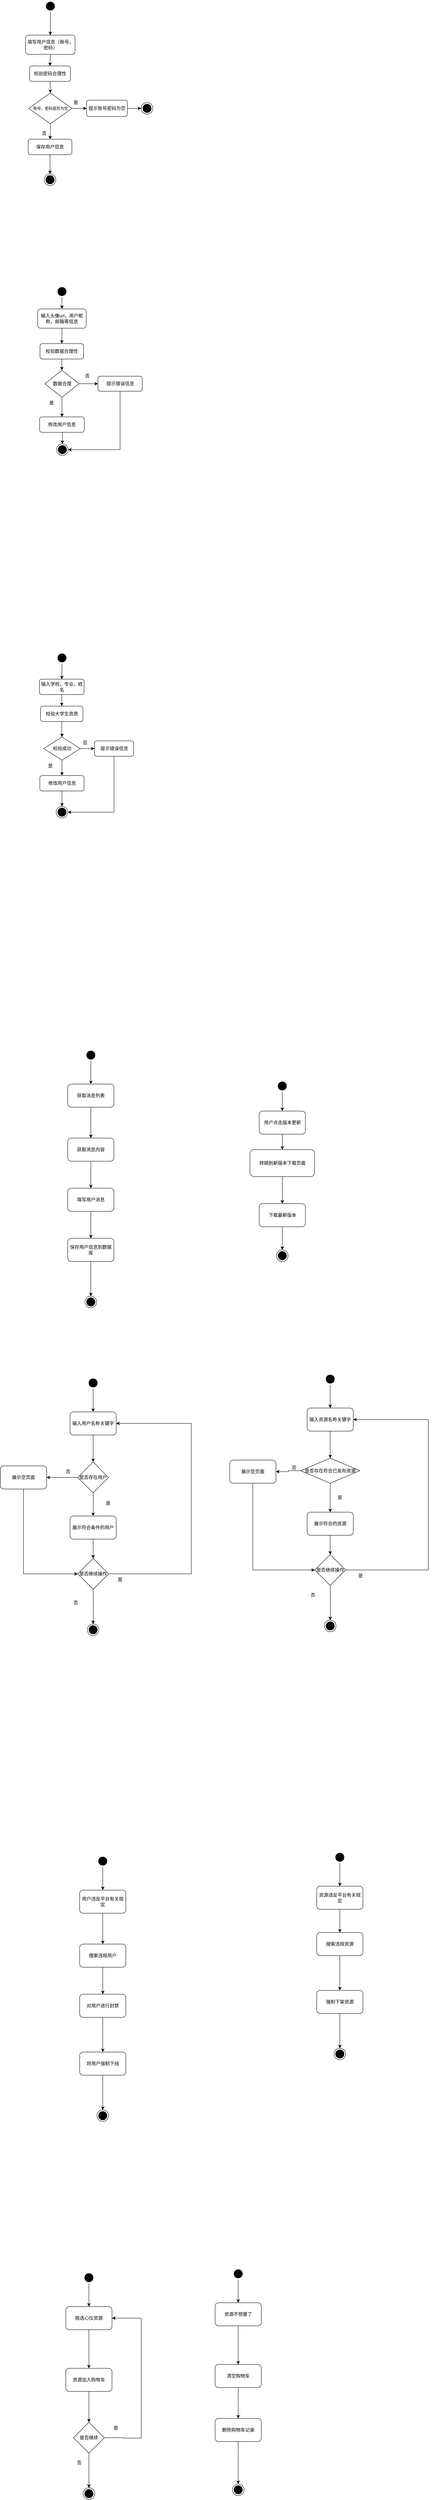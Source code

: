 <mxfile version="24.2.2" type="github">
  <diagram name="第 1 页" id="vKyOZpu00KVVWq0q7L-a">
    <mxGraphModel dx="1050" dy="530" grid="1" gridSize="10" guides="1" tooltips="1" connect="1" arrows="1" fold="1" page="1" pageScale="1" pageWidth="827" pageHeight="1169" math="0" shadow="0">
      <root>
        <mxCell id="0" />
        <mxCell id="1" parent="0" />
        <mxCell id="B_Qh2BRSdst1haslCtpr-6" style="edgeStyle=orthogonalEdgeStyle;rounded=0;orthogonalLoop=1;jettySize=auto;html=1;exitX=0.5;exitY=1;exitDx=0;exitDy=0;entryX=0.5;entryY=0;entryDx=0;entryDy=0;" parent="1" source="B_Qh2BRSdst1haslCtpr-1" target="B_Qh2BRSdst1haslCtpr-5" edge="1">
          <mxGeometry relative="1" as="geometry" />
        </mxCell>
        <mxCell id="B_Qh2BRSdst1haslCtpr-1" value="填写用户信息（账号，密码）" style="rounded=1;whiteSpace=wrap;html=1;" parent="1" vertex="1">
          <mxGeometry x="139.5" y="300" width="128.5" height="50" as="geometry" />
        </mxCell>
        <mxCell id="B_Qh2BRSdst1haslCtpr-2" value="" style="ellipse;html=1;shape=endState;fillColor=#000000;strokeColor=default;" parent="1" vertex="1">
          <mxGeometry x="188" y="660" width="30" height="30" as="geometry" />
        </mxCell>
        <mxCell id="9PpqhorWqocp_2O79BvT-1" style="edgeStyle=orthogonalEdgeStyle;rounded=0;orthogonalLoop=1;jettySize=auto;html=1;exitX=0.5;exitY=1;exitDx=0;exitDy=0;entryX=0.5;entryY=0;entryDx=0;entryDy=0;" edge="1" parent="1" source="B_Qh2BRSdst1haslCtpr-3" target="B_Qh2BRSdst1haslCtpr-1">
          <mxGeometry relative="1" as="geometry" />
        </mxCell>
        <mxCell id="B_Qh2BRSdst1haslCtpr-3" value="" style="ellipse;html=1;shape=startState;fillColor=#000000;strokeColor=default;" parent="1" vertex="1">
          <mxGeometry x="189" y="210" width="30" height="30" as="geometry" />
        </mxCell>
        <mxCell id="B_Qh2BRSdst1haslCtpr-8" style="edgeStyle=orthogonalEdgeStyle;rounded=0;orthogonalLoop=1;jettySize=auto;html=1;exitX=0.5;exitY=1;exitDx=0;exitDy=0;entryX=0.5;entryY=0;entryDx=0;entryDy=0;" parent="1" source="B_Qh2BRSdst1haslCtpr-5" edge="1" target="B_Qh2BRSdst1haslCtpr-9">
          <mxGeometry relative="1" as="geometry">
            <mxPoint x="205" y="525.0" as="targetPoint" />
          </mxGeometry>
        </mxCell>
        <mxCell id="B_Qh2BRSdst1haslCtpr-5" value="校验密码合理性" style="rounded=1;whiteSpace=wrap;html=1;" parent="1" vertex="1">
          <mxGeometry x="150" y="380" width="106" height="40" as="geometry" />
        </mxCell>
        <mxCell id="B_Qh2BRSdst1haslCtpr-11" style="edgeStyle=orthogonalEdgeStyle;rounded=0;orthogonalLoop=1;jettySize=auto;html=1;exitX=1;exitY=0.5;exitDx=0;exitDy=0;" parent="1" source="B_Qh2BRSdst1haslCtpr-9" target="B_Qh2BRSdst1haslCtpr-10" edge="1">
          <mxGeometry relative="1" as="geometry" />
        </mxCell>
        <mxCell id="B_Qh2BRSdst1haslCtpr-12" style="edgeStyle=orthogonalEdgeStyle;rounded=0;orthogonalLoop=1;jettySize=auto;html=1;exitX=0.5;exitY=1;exitDx=0;exitDy=0;entryX=0.5;entryY=0;entryDx=0;entryDy=0;" parent="1" source="B_Qh2BRSdst1haslCtpr-9" edge="1" target="B_Qh2BRSdst1haslCtpr-13">
          <mxGeometry relative="1" as="geometry">
            <mxPoint x="205" y="690" as="targetPoint" />
          </mxGeometry>
        </mxCell>
        <mxCell id="B_Qh2BRSdst1haslCtpr-9" value="&lt;font style=&quot;font-size: 10px;&quot;&gt;账号，密码是否为空&lt;/font&gt;" style="rhombus;whiteSpace=wrap;html=1;" parent="1" vertex="1">
          <mxGeometry x="147.5" y="450" width="112.5" height="80" as="geometry" />
        </mxCell>
        <mxCell id="B_Qh2BRSdst1haslCtpr-16" style="edgeStyle=orthogonalEdgeStyle;rounded=0;orthogonalLoop=1;jettySize=auto;html=1;exitX=1;exitY=0.5;exitDx=0;exitDy=0;entryX=0;entryY=0.5;entryDx=0;entryDy=0;" parent="1" source="B_Qh2BRSdst1haslCtpr-10" target="B_Qh2BRSdst1haslCtpr-15" edge="1">
          <mxGeometry relative="1" as="geometry" />
        </mxCell>
        <mxCell id="B_Qh2BRSdst1haslCtpr-10" value="提示账号密码为空" style="rounded=1;whiteSpace=wrap;html=1;" parent="1" vertex="1">
          <mxGeometry x="298" y="468.75" width="106" height="42.5" as="geometry" />
        </mxCell>
        <mxCell id="B_Qh2BRSdst1haslCtpr-14" style="edgeStyle=orthogonalEdgeStyle;rounded=0;orthogonalLoop=1;jettySize=auto;html=1;exitX=0.5;exitY=1;exitDx=0;exitDy=0;entryX=0.5;entryY=0;entryDx=0;entryDy=0;" parent="1" source="B_Qh2BRSdst1haslCtpr-13" target="B_Qh2BRSdst1haslCtpr-2" edge="1">
          <mxGeometry relative="1" as="geometry" />
        </mxCell>
        <mxCell id="B_Qh2BRSdst1haslCtpr-13" value="保存用户信息" style="rounded=1;whiteSpace=wrap;html=1;" parent="1" vertex="1">
          <mxGeometry x="146.25" y="570" width="113.5" height="40" as="geometry" />
        </mxCell>
        <mxCell id="B_Qh2BRSdst1haslCtpr-15" value="" style="ellipse;html=1;shape=endState;fillColor=#000000;strokeColor=default;" parent="1" vertex="1">
          <mxGeometry x="440" y="475" width="30" height="30" as="geometry" />
        </mxCell>
        <mxCell id="B_Qh2BRSdst1haslCtpr-21" style="edgeStyle=orthogonalEdgeStyle;rounded=0;orthogonalLoop=1;jettySize=auto;html=1;exitX=0.5;exitY=1;exitDx=0;exitDy=0;" parent="1" source="B_Qh2BRSdst1haslCtpr-17" target="B_Qh2BRSdst1haslCtpr-20" edge="1">
          <mxGeometry relative="1" as="geometry" />
        </mxCell>
        <mxCell id="B_Qh2BRSdst1haslCtpr-17" value="输入头像url，用户昵称，邮箱等信息" style="rounded=1;whiteSpace=wrap;html=1;" parent="1" vertex="1">
          <mxGeometry x="171" y="1010" width="126" height="50" as="geometry" />
        </mxCell>
        <mxCell id="B_Qh2BRSdst1haslCtpr-19" style="edgeStyle=orthogonalEdgeStyle;rounded=0;orthogonalLoop=1;jettySize=auto;html=1;exitX=0.5;exitY=1;exitDx=0;exitDy=0;entryX=0.5;entryY=0;entryDx=0;entryDy=0;" parent="1" source="B_Qh2BRSdst1haslCtpr-18" target="B_Qh2BRSdst1haslCtpr-17" edge="1">
          <mxGeometry relative="1" as="geometry" />
        </mxCell>
        <mxCell id="B_Qh2BRSdst1haslCtpr-18" value="" style="ellipse;html=1;shape=startState;fillColor=#000000;strokeColor=default;" parent="1" vertex="1">
          <mxGeometry x="219" y="950" width="30" height="30" as="geometry" />
        </mxCell>
        <mxCell id="B_Qh2BRSdst1haslCtpr-26" style="edgeStyle=orthogonalEdgeStyle;rounded=0;orthogonalLoop=1;jettySize=auto;html=1;exitX=0.5;exitY=1;exitDx=0;exitDy=0;" parent="1" source="B_Qh2BRSdst1haslCtpr-20" target="B_Qh2BRSdst1haslCtpr-22" edge="1">
          <mxGeometry relative="1" as="geometry" />
        </mxCell>
        <mxCell id="B_Qh2BRSdst1haslCtpr-20" value="校验数据合理性" style="rounded=1;whiteSpace=wrap;html=1;" parent="1" vertex="1">
          <mxGeometry x="177" y="1100" width="113" height="40" as="geometry" />
        </mxCell>
        <mxCell id="B_Qh2BRSdst1haslCtpr-27" style="edgeStyle=orthogonalEdgeStyle;rounded=0;orthogonalLoop=1;jettySize=auto;html=1;exitX=1;exitY=0.5;exitDx=0;exitDy=0;entryX=0;entryY=0.5;entryDx=0;entryDy=0;" parent="1" source="B_Qh2BRSdst1haslCtpr-22" target="B_Qh2BRSdst1haslCtpr-23" edge="1">
          <mxGeometry relative="1" as="geometry" />
        </mxCell>
        <mxCell id="B_Qh2BRSdst1haslCtpr-29" style="edgeStyle=orthogonalEdgeStyle;rounded=0;orthogonalLoop=1;jettySize=auto;html=1;exitX=0.5;exitY=1;exitDx=0;exitDy=0;" parent="1" source="B_Qh2BRSdst1haslCtpr-22" target="B_Qh2BRSdst1haslCtpr-28" edge="1">
          <mxGeometry relative="1" as="geometry" />
        </mxCell>
        <mxCell id="B_Qh2BRSdst1haslCtpr-22" value="数据合理" style="rhombus;whiteSpace=wrap;html=1;" parent="1" vertex="1">
          <mxGeometry x="189.5" y="1169" width="89" height="70" as="geometry" />
        </mxCell>
        <mxCell id="B_Qh2BRSdst1haslCtpr-32" style="edgeStyle=orthogonalEdgeStyle;rounded=0;orthogonalLoop=1;jettySize=auto;html=1;exitX=0.5;exitY=1;exitDx=0;exitDy=0;entryX=1;entryY=0.5;entryDx=0;entryDy=0;" parent="1" source="B_Qh2BRSdst1haslCtpr-23" target="B_Qh2BRSdst1haslCtpr-30" edge="1">
          <mxGeometry relative="1" as="geometry" />
        </mxCell>
        <mxCell id="B_Qh2BRSdst1haslCtpr-23" value="提示错误信息" style="rounded=1;whiteSpace=wrap;html=1;" parent="1" vertex="1">
          <mxGeometry x="327.5" y="1184.5" width="115" height="39" as="geometry" />
        </mxCell>
        <mxCell id="B_Qh2BRSdst1haslCtpr-24" value="是" style="text;html=1;align=center;verticalAlign=middle;whiteSpace=wrap;rounded=0;" parent="1" vertex="1">
          <mxGeometry x="240" y="460" width="60" height="30" as="geometry" />
        </mxCell>
        <mxCell id="B_Qh2BRSdst1haslCtpr-25" value="否" style="text;html=1;align=center;verticalAlign=middle;whiteSpace=wrap;rounded=0;" parent="1" vertex="1">
          <mxGeometry x="158" y="540" width="60" height="30" as="geometry" />
        </mxCell>
        <mxCell id="B_Qh2BRSdst1haslCtpr-31" style="edgeStyle=orthogonalEdgeStyle;rounded=0;orthogonalLoop=1;jettySize=auto;html=1;exitX=0.5;exitY=1;exitDx=0;exitDy=0;entryX=0.5;entryY=0;entryDx=0;entryDy=0;" parent="1" source="B_Qh2BRSdst1haslCtpr-28" target="B_Qh2BRSdst1haslCtpr-30" edge="1">
          <mxGeometry relative="1" as="geometry" />
        </mxCell>
        <mxCell id="B_Qh2BRSdst1haslCtpr-28" value="修改用户信息" style="rounded=1;whiteSpace=wrap;html=1;" parent="1" vertex="1">
          <mxGeometry x="176" y="1290" width="116" height="40" as="geometry" />
        </mxCell>
        <mxCell id="B_Qh2BRSdst1haslCtpr-30" value="" style="ellipse;html=1;shape=endState;fillColor=#000000;strokeColor=default;" parent="1" vertex="1">
          <mxGeometry x="220" y="1360" width="30" height="30" as="geometry" />
        </mxCell>
        <mxCell id="B_Qh2BRSdst1haslCtpr-33" style="edgeStyle=orthogonalEdgeStyle;rounded=0;orthogonalLoop=1;jettySize=auto;html=1;exitX=0.5;exitY=1;exitDx=0;exitDy=0;" parent="1" source="B_Qh2BRSdst1haslCtpr-34" target="B_Qh2BRSdst1haslCtpr-38" edge="1">
          <mxGeometry relative="1" as="geometry" />
        </mxCell>
        <mxCell id="B_Qh2BRSdst1haslCtpr-34" value="输入学校，专业，姓名" style="rounded=1;whiteSpace=wrap;html=1;" parent="1" vertex="1">
          <mxGeometry x="175.5" y="1970" width="116" height="40" as="geometry" />
        </mxCell>
        <mxCell id="B_Qh2BRSdst1haslCtpr-35" style="edgeStyle=orthogonalEdgeStyle;rounded=0;orthogonalLoop=1;jettySize=auto;html=1;exitX=0.5;exitY=1;exitDx=0;exitDy=0;entryX=0.5;entryY=0;entryDx=0;entryDy=0;" parent="1" source="B_Qh2BRSdst1haslCtpr-36" target="B_Qh2BRSdst1haslCtpr-34" edge="1">
          <mxGeometry relative="1" as="geometry" />
        </mxCell>
        <mxCell id="B_Qh2BRSdst1haslCtpr-36" value="" style="ellipse;html=1;shape=startState;fillColor=#000000;strokeColor=default;" parent="1" vertex="1">
          <mxGeometry x="219" y="1900" width="30" height="30" as="geometry" />
        </mxCell>
        <mxCell id="B_Qh2BRSdst1haslCtpr-37" style="edgeStyle=orthogonalEdgeStyle;rounded=0;orthogonalLoop=1;jettySize=auto;html=1;exitX=0.5;exitY=1;exitDx=0;exitDy=0;" parent="1" source="B_Qh2BRSdst1haslCtpr-38" target="B_Qh2BRSdst1haslCtpr-41" edge="1">
          <mxGeometry relative="1" as="geometry" />
        </mxCell>
        <mxCell id="B_Qh2BRSdst1haslCtpr-38" value="校验大学生资质" style="rounded=1;whiteSpace=wrap;html=1;" parent="1" vertex="1">
          <mxGeometry x="178.5" y="2040" width="110" height="40" as="geometry" />
        </mxCell>
        <mxCell id="B_Qh2BRSdst1haslCtpr-39" style="edgeStyle=orthogonalEdgeStyle;rounded=0;orthogonalLoop=1;jettySize=auto;html=1;exitX=1;exitY=0.5;exitDx=0;exitDy=0;entryX=0;entryY=0.5;entryDx=0;entryDy=0;" parent="1" source="B_Qh2BRSdst1haslCtpr-41" target="B_Qh2BRSdst1haslCtpr-43" edge="1">
          <mxGeometry relative="1" as="geometry" />
        </mxCell>
        <mxCell id="B_Qh2BRSdst1haslCtpr-40" style="edgeStyle=orthogonalEdgeStyle;rounded=0;orthogonalLoop=1;jettySize=auto;html=1;exitX=0.5;exitY=1;exitDx=0;exitDy=0;" parent="1" source="B_Qh2BRSdst1haslCtpr-41" target="B_Qh2BRSdst1haslCtpr-45" edge="1">
          <mxGeometry relative="1" as="geometry" />
        </mxCell>
        <mxCell id="B_Qh2BRSdst1haslCtpr-41" value="校验成功" style="rhombus;whiteSpace=wrap;html=1;" parent="1" vertex="1">
          <mxGeometry x="186.5" y="2120" width="95" height="60" as="geometry" />
        </mxCell>
        <mxCell id="B_Qh2BRSdst1haslCtpr-42" style="edgeStyle=orthogonalEdgeStyle;rounded=0;orthogonalLoop=1;jettySize=auto;html=1;exitX=0.5;exitY=1;exitDx=0;exitDy=0;entryX=1;entryY=0.5;entryDx=0;entryDy=0;" parent="1" source="B_Qh2BRSdst1haslCtpr-43" target="B_Qh2BRSdst1haslCtpr-46" edge="1">
          <mxGeometry relative="1" as="geometry" />
        </mxCell>
        <mxCell id="B_Qh2BRSdst1haslCtpr-43" value="提示错误信息" style="rounded=1;whiteSpace=wrap;html=1;" parent="1" vertex="1">
          <mxGeometry x="318.5" y="2130" width="101.5" height="40" as="geometry" />
        </mxCell>
        <mxCell id="B_Qh2BRSdst1haslCtpr-44" style="edgeStyle=orthogonalEdgeStyle;rounded=0;orthogonalLoop=1;jettySize=auto;html=1;exitX=0.5;exitY=1;exitDx=0;exitDy=0;entryX=0.5;entryY=0;entryDx=0;entryDy=0;" parent="1" source="B_Qh2BRSdst1haslCtpr-45" target="B_Qh2BRSdst1haslCtpr-46" edge="1">
          <mxGeometry relative="1" as="geometry" />
        </mxCell>
        <mxCell id="B_Qh2BRSdst1haslCtpr-45" value="修改用户信息" style="rounded=1;whiteSpace=wrap;html=1;" parent="1" vertex="1">
          <mxGeometry x="176.5" y="2220" width="115" height="40" as="geometry" />
        </mxCell>
        <mxCell id="B_Qh2BRSdst1haslCtpr-46" value="" style="ellipse;html=1;shape=endState;fillColor=#000000;strokeColor=default;" parent="1" vertex="1">
          <mxGeometry x="219" y="2300" width="30" height="30" as="geometry" />
        </mxCell>
        <mxCell id="B_Qh2BRSdst1haslCtpr-47" value="否" style="text;html=1;align=center;verticalAlign=middle;whiteSpace=wrap;rounded=0;" parent="1" vertex="1">
          <mxGeometry x="270" y="1169" width="60" height="30" as="geometry" />
        </mxCell>
        <mxCell id="B_Qh2BRSdst1haslCtpr-48" value="是" style="text;html=1;align=center;verticalAlign=middle;whiteSpace=wrap;rounded=0;" parent="1" vertex="1">
          <mxGeometry x="177" y="1239" width="60" height="30" as="geometry" />
        </mxCell>
        <mxCell id="B_Qh2BRSdst1haslCtpr-49" value="否" style="text;html=1;align=center;verticalAlign=middle;whiteSpace=wrap;rounded=0;" parent="1" vertex="1">
          <mxGeometry x="264" y="2120" width="60" height="30" as="geometry" />
        </mxCell>
        <mxCell id="B_Qh2BRSdst1haslCtpr-50" value="是" style="text;html=1;align=center;verticalAlign=middle;whiteSpace=wrap;rounded=0;" parent="1" vertex="1">
          <mxGeometry x="174" y="2180" width="60" height="30" as="geometry" />
        </mxCell>
        <mxCell id="B_Qh2BRSdst1haslCtpr-67" style="edgeStyle=orthogonalEdgeStyle;rounded=0;orthogonalLoop=1;jettySize=auto;html=1;exitX=0.5;exitY=1;exitDx=0;exitDy=0;" parent="1" source="B_Qh2BRSdst1haslCtpr-68" target="B_Qh2BRSdst1haslCtpr-72" edge="1">
          <mxGeometry relative="1" as="geometry" />
        </mxCell>
        <mxCell id="B_Qh2BRSdst1haslCtpr-68" value="获取消息列表" style="rounded=1;whiteSpace=wrap;html=1;" parent="1" vertex="1">
          <mxGeometry x="249" y="3020" width="120" height="60" as="geometry" />
        </mxCell>
        <mxCell id="B_Qh2BRSdst1haslCtpr-69" style="edgeStyle=orthogonalEdgeStyle;rounded=0;orthogonalLoop=1;jettySize=auto;html=1;exitX=0.5;exitY=1;exitDx=0;exitDy=0;entryX=0.5;entryY=0;entryDx=0;entryDy=0;" parent="1" source="B_Qh2BRSdst1haslCtpr-70" target="B_Qh2BRSdst1haslCtpr-68" edge="1">
          <mxGeometry relative="1" as="geometry" />
        </mxCell>
        <mxCell id="B_Qh2BRSdst1haslCtpr-70" value="" style="ellipse;html=1;shape=startState;fillColor=#000000;strokeColor=default;" parent="1" vertex="1">
          <mxGeometry x="294" y="2930" width="30" height="30" as="geometry" />
        </mxCell>
        <mxCell id="B_Qh2BRSdst1haslCtpr-84" style="edgeStyle=orthogonalEdgeStyle;rounded=0;orthogonalLoop=1;jettySize=auto;html=1;exitX=0.5;exitY=1;exitDx=0;exitDy=0;entryX=0.5;entryY=0;entryDx=0;entryDy=0;" parent="1" source="B_Qh2BRSdst1haslCtpr-72" target="B_Qh2BRSdst1haslCtpr-83" edge="1">
          <mxGeometry relative="1" as="geometry" />
        </mxCell>
        <mxCell id="B_Qh2BRSdst1haslCtpr-72" value="获取消息内容" style="rounded=1;whiteSpace=wrap;html=1;" parent="1" vertex="1">
          <mxGeometry x="249" y="3160" width="120" height="60" as="geometry" />
        </mxCell>
        <mxCell id="B_Qh2BRSdst1haslCtpr-78" style="edgeStyle=orthogonalEdgeStyle;rounded=0;orthogonalLoop=1;jettySize=auto;html=1;exitX=0.5;exitY=1;exitDx=0;exitDy=0;entryX=0.5;entryY=0;entryDx=0;entryDy=0;" parent="1" source="B_Qh2BRSdst1haslCtpr-79" target="B_Qh2BRSdst1haslCtpr-80" edge="1">
          <mxGeometry relative="1" as="geometry" />
        </mxCell>
        <mxCell id="B_Qh2BRSdst1haslCtpr-79" value="保存用户信息到数据库" style="rounded=1;whiteSpace=wrap;html=1;" parent="1" vertex="1">
          <mxGeometry x="249" y="3420" width="120" height="60" as="geometry" />
        </mxCell>
        <mxCell id="B_Qh2BRSdst1haslCtpr-80" value="" style="ellipse;html=1;shape=endState;fillColor=#000000;strokeColor=default;" parent="1" vertex="1">
          <mxGeometry x="294" y="3570" width="30" height="30" as="geometry" />
        </mxCell>
        <mxCell id="B_Qh2BRSdst1haslCtpr-85" style="edgeStyle=orthogonalEdgeStyle;rounded=0;orthogonalLoop=1;jettySize=auto;html=1;exitX=0.5;exitY=1;exitDx=0;exitDy=0;entryX=0.5;entryY=0;entryDx=0;entryDy=0;" parent="1" source="B_Qh2BRSdst1haslCtpr-83" target="B_Qh2BRSdst1haslCtpr-79" edge="1">
          <mxGeometry relative="1" as="geometry" />
        </mxCell>
        <mxCell id="B_Qh2BRSdst1haslCtpr-83" value="填写用户消息" style="rounded=1;whiteSpace=wrap;html=1;" parent="1" vertex="1">
          <mxGeometry x="249" y="3290" width="120" height="60" as="geometry" />
        </mxCell>
        <mxCell id="B_Qh2BRSdst1haslCtpr-87" style="edgeStyle=orthogonalEdgeStyle;rounded=0;orthogonalLoop=1;jettySize=auto;html=1;exitX=0.5;exitY=1;exitDx=0;exitDy=0;entryX=0.5;entryY=0;entryDx=0;entryDy=0;" parent="1" source="B_Qh2BRSdst1haslCtpr-88" target="B_Qh2BRSdst1haslCtpr-98" edge="1">
          <mxGeometry relative="1" as="geometry">
            <mxPoint x="315" y="4010" as="targetPoint" />
          </mxGeometry>
        </mxCell>
        <mxCell id="B_Qh2BRSdst1haslCtpr-88" value="输入用户名称关键字" style="rounded=1;whiteSpace=wrap;html=1;" parent="1" vertex="1">
          <mxGeometry x="255" y="3870" width="120" height="60" as="geometry" />
        </mxCell>
        <mxCell id="B_Qh2BRSdst1haslCtpr-89" style="edgeStyle=orthogonalEdgeStyle;rounded=0;orthogonalLoop=1;jettySize=auto;html=1;exitX=0.5;exitY=1;exitDx=0;exitDy=0;entryX=0.5;entryY=0;entryDx=0;entryDy=0;" parent="1" source="B_Qh2BRSdst1haslCtpr-90" target="B_Qh2BRSdst1haslCtpr-88" edge="1">
          <mxGeometry relative="1" as="geometry" />
        </mxCell>
        <mxCell id="B_Qh2BRSdst1haslCtpr-90" value="" style="ellipse;html=1;shape=startState;fillColor=#000000;strokeColor=default;" parent="1" vertex="1">
          <mxGeometry x="300" y="3780" width="30" height="30" as="geometry" />
        </mxCell>
        <mxCell id="B_Qh2BRSdst1haslCtpr-91" style="edgeStyle=orthogonalEdgeStyle;rounded=0;orthogonalLoop=1;jettySize=auto;html=1;exitX=0.5;exitY=1;exitDx=0;exitDy=0;entryX=0.5;entryY=0;entryDx=0;entryDy=0;" parent="1" target="B_Qh2BRSdst1haslCtpr-97" edge="1">
          <mxGeometry relative="1" as="geometry">
            <mxPoint x="315" y="4070" as="sourcePoint" />
          </mxGeometry>
        </mxCell>
        <mxCell id="B_Qh2BRSdst1haslCtpr-93" style="edgeStyle=orthogonalEdgeStyle;rounded=0;orthogonalLoop=1;jettySize=auto;html=1;exitX=0.5;exitY=1;exitDx=0;exitDy=0;entryX=0.5;entryY=0;entryDx=0;entryDy=0;" parent="1" target="B_Qh2BRSdst1haslCtpr-95" edge="1">
          <mxGeometry relative="1" as="geometry">
            <mxPoint x="315" y="4330" as="sourcePoint" />
          </mxGeometry>
        </mxCell>
        <mxCell id="B_Qh2BRSdst1haslCtpr-95" value="" style="ellipse;html=1;shape=endState;fillColor=#000000;strokeColor=default;" parent="1" vertex="1">
          <mxGeometry x="300" y="4420" width="30" height="30" as="geometry" />
        </mxCell>
        <mxCell id="B_Qh2BRSdst1haslCtpr-96" style="edgeStyle=orthogonalEdgeStyle;rounded=0;orthogonalLoop=1;jettySize=auto;html=1;exitX=0.5;exitY=1;exitDx=0;exitDy=0;entryX=0.5;entryY=0;entryDx=0;entryDy=0;" parent="1" source="B_Qh2BRSdst1haslCtpr-97" target="B_Qh2BRSdst1haslCtpr-99" edge="1">
          <mxGeometry relative="1" as="geometry">
            <mxPoint x="315" y="4270" as="targetPoint" />
          </mxGeometry>
        </mxCell>
        <mxCell id="B_Qh2BRSdst1haslCtpr-97" value="展示符合条件的用户" style="rounded=1;whiteSpace=wrap;html=1;" parent="1" vertex="1">
          <mxGeometry x="255" y="4140" width="120" height="60" as="geometry" />
        </mxCell>
        <mxCell id="B_Qh2BRSdst1haslCtpr-102" style="edgeStyle=orthogonalEdgeStyle;rounded=0;orthogonalLoop=1;jettySize=auto;html=1;exitX=0;exitY=0.5;exitDx=0;exitDy=0;entryX=1;entryY=0.5;entryDx=0;entryDy=0;" parent="1" source="B_Qh2BRSdst1haslCtpr-98" target="B_Qh2BRSdst1haslCtpr-101" edge="1">
          <mxGeometry relative="1" as="geometry" />
        </mxCell>
        <mxCell id="B_Qh2BRSdst1haslCtpr-98" value="是否存在用户" style="rhombus;whiteSpace=wrap;html=1;" parent="1" vertex="1">
          <mxGeometry x="275" y="4000" width="80" height="80" as="geometry" />
        </mxCell>
        <mxCell id="B_Qh2BRSdst1haslCtpr-100" style="edgeStyle=orthogonalEdgeStyle;rounded=0;orthogonalLoop=1;jettySize=auto;html=1;exitX=1;exitY=0.5;exitDx=0;exitDy=0;entryX=1;entryY=0.5;entryDx=0;entryDy=0;" parent="1" source="B_Qh2BRSdst1haslCtpr-99" target="B_Qh2BRSdst1haslCtpr-88" edge="1">
          <mxGeometry relative="1" as="geometry">
            <Array as="points">
              <mxPoint x="570" y="4290" />
              <mxPoint x="570" y="3900" />
            </Array>
          </mxGeometry>
        </mxCell>
        <mxCell id="B_Qh2BRSdst1haslCtpr-99" value="是否继续操作" style="rhombus;whiteSpace=wrap;html=1;" parent="1" vertex="1">
          <mxGeometry x="275" y="4250" width="80" height="80" as="geometry" />
        </mxCell>
        <mxCell id="B_Qh2BRSdst1haslCtpr-103" style="edgeStyle=orthogonalEdgeStyle;rounded=0;orthogonalLoop=1;jettySize=auto;html=1;exitX=0.5;exitY=1;exitDx=0;exitDy=0;entryX=0;entryY=0.5;entryDx=0;entryDy=0;" parent="1" source="B_Qh2BRSdst1haslCtpr-101" target="B_Qh2BRSdst1haslCtpr-99" edge="1">
          <mxGeometry relative="1" as="geometry" />
        </mxCell>
        <mxCell id="B_Qh2BRSdst1haslCtpr-101" value="展示空页面" style="rounded=1;whiteSpace=wrap;html=1;" parent="1" vertex="1">
          <mxGeometry x="74" y="4010" width="120" height="60" as="geometry" />
        </mxCell>
        <mxCell id="B_Qh2BRSdst1haslCtpr-104" value="否" style="text;html=1;align=center;verticalAlign=middle;whiteSpace=wrap;rounded=0;" parent="1" vertex="1">
          <mxGeometry x="220" y="4010" width="60" height="30" as="geometry" />
        </mxCell>
        <mxCell id="B_Qh2BRSdst1haslCtpr-105" value="是" style="text;html=1;align=center;verticalAlign=middle;whiteSpace=wrap;rounded=0;" parent="1" vertex="1">
          <mxGeometry x="324" y="4092" width="60" height="30" as="geometry" />
        </mxCell>
        <mxCell id="B_Qh2BRSdst1haslCtpr-106" value="是" style="text;html=1;align=center;verticalAlign=middle;whiteSpace=wrap;rounded=0;" parent="1" vertex="1">
          <mxGeometry x="355" y="4290" width="60" height="30" as="geometry" />
        </mxCell>
        <mxCell id="B_Qh2BRSdst1haslCtpr-107" value="否" style="text;html=1;align=center;verticalAlign=middle;whiteSpace=wrap;rounded=0;" parent="1" vertex="1">
          <mxGeometry x="240" y="4350" width="60" height="30" as="geometry" />
        </mxCell>
        <mxCell id="B_Qh2BRSdst1haslCtpr-109" style="edgeStyle=orthogonalEdgeStyle;rounded=0;orthogonalLoop=1;jettySize=auto;html=1;exitX=0.5;exitY=1;exitDx=0;exitDy=0;" parent="1" source="B_Qh2BRSdst1haslCtpr-110" target="B_Qh2BRSdst1haslCtpr-114" edge="1">
          <mxGeometry relative="1" as="geometry" />
        </mxCell>
        <mxCell id="B_Qh2BRSdst1haslCtpr-110" value="用户违反平台有关规定" style="rounded=1;whiteSpace=wrap;html=1;" parent="1" vertex="1">
          <mxGeometry x="280" y="5110" width="120" height="60" as="geometry" />
        </mxCell>
        <mxCell id="B_Qh2BRSdst1haslCtpr-111" style="edgeStyle=orthogonalEdgeStyle;rounded=0;orthogonalLoop=1;jettySize=auto;html=1;exitX=0.5;exitY=1;exitDx=0;exitDy=0;entryX=0.5;entryY=0;entryDx=0;entryDy=0;" parent="1" source="B_Qh2BRSdst1haslCtpr-112" target="B_Qh2BRSdst1haslCtpr-110" edge="1">
          <mxGeometry relative="1" as="geometry" />
        </mxCell>
        <mxCell id="B_Qh2BRSdst1haslCtpr-112" value="" style="ellipse;html=1;shape=startState;fillColor=#000000;strokeColor=default;" parent="1" vertex="1">
          <mxGeometry x="325" y="5020" width="30" height="30" as="geometry" />
        </mxCell>
        <mxCell id="B_Qh2BRSdst1haslCtpr-113" style="edgeStyle=orthogonalEdgeStyle;rounded=0;orthogonalLoop=1;jettySize=auto;html=1;exitX=0.5;exitY=1;exitDx=0;exitDy=0;entryX=0.5;entryY=0;entryDx=0;entryDy=0;" parent="1" source="B_Qh2BRSdst1haslCtpr-114" target="B_Qh2BRSdst1haslCtpr-119" edge="1">
          <mxGeometry relative="1" as="geometry" />
        </mxCell>
        <mxCell id="B_Qh2BRSdst1haslCtpr-114" value="搜索违规用户" style="rounded=1;whiteSpace=wrap;html=1;" parent="1" vertex="1">
          <mxGeometry x="280" y="5250" width="120" height="60" as="geometry" />
        </mxCell>
        <mxCell id="B_Qh2BRSdst1haslCtpr-115" style="edgeStyle=orthogonalEdgeStyle;rounded=0;orthogonalLoop=1;jettySize=auto;html=1;exitX=0.5;exitY=1;exitDx=0;exitDy=0;entryX=0.5;entryY=0;entryDx=0;entryDy=0;" parent="1" source="B_Qh2BRSdst1haslCtpr-116" target="B_Qh2BRSdst1haslCtpr-117" edge="1">
          <mxGeometry relative="1" as="geometry" />
        </mxCell>
        <mxCell id="B_Qh2BRSdst1haslCtpr-116" value="将用户强制下线" style="rounded=1;whiteSpace=wrap;html=1;" parent="1" vertex="1">
          <mxGeometry x="280" y="5530" width="120" height="60" as="geometry" />
        </mxCell>
        <mxCell id="B_Qh2BRSdst1haslCtpr-117" value="" style="ellipse;html=1;shape=endState;fillColor=#000000;strokeColor=default;" parent="1" vertex="1">
          <mxGeometry x="325" y="5680" width="30" height="30" as="geometry" />
        </mxCell>
        <mxCell id="B_Qh2BRSdst1haslCtpr-118" style="edgeStyle=orthogonalEdgeStyle;rounded=0;orthogonalLoop=1;jettySize=auto;html=1;exitX=0.5;exitY=1;exitDx=0;exitDy=0;entryX=0.5;entryY=0;entryDx=0;entryDy=0;" parent="1" source="B_Qh2BRSdst1haslCtpr-119" target="B_Qh2BRSdst1haslCtpr-116" edge="1">
          <mxGeometry relative="1" as="geometry" />
        </mxCell>
        <mxCell id="B_Qh2BRSdst1haslCtpr-119" value="对用户进行封禁" style="rounded=1;whiteSpace=wrap;html=1;" parent="1" vertex="1">
          <mxGeometry x="280" y="5380" width="120" height="60" as="geometry" />
        </mxCell>
        <mxCell id="B_Qh2BRSdst1haslCtpr-120" style="edgeStyle=orthogonalEdgeStyle;rounded=0;orthogonalLoop=1;jettySize=auto;html=1;exitX=0.5;exitY=1;exitDx=0;exitDy=0;entryX=0.5;entryY=0;entryDx=0;entryDy=0;" parent="1" source="B_Qh2BRSdst1haslCtpr-121" target="B_Qh2BRSdst1haslCtpr-130" edge="1">
          <mxGeometry relative="1" as="geometry">
            <mxPoint x="931" y="4000" as="targetPoint" />
          </mxGeometry>
        </mxCell>
        <mxCell id="B_Qh2BRSdst1haslCtpr-121" value="输入资源名称关键字" style="rounded=1;whiteSpace=wrap;html=1;" parent="1" vertex="1">
          <mxGeometry x="871" y="3860" width="120" height="60" as="geometry" />
        </mxCell>
        <mxCell id="B_Qh2BRSdst1haslCtpr-122" style="edgeStyle=orthogonalEdgeStyle;rounded=0;orthogonalLoop=1;jettySize=auto;html=1;exitX=0.5;exitY=1;exitDx=0;exitDy=0;entryX=0.5;entryY=0;entryDx=0;entryDy=0;" parent="1" source="B_Qh2BRSdst1haslCtpr-123" target="B_Qh2BRSdst1haslCtpr-121" edge="1">
          <mxGeometry relative="1" as="geometry" />
        </mxCell>
        <mxCell id="B_Qh2BRSdst1haslCtpr-123" value="" style="ellipse;html=1;shape=startState;fillColor=#000000;strokeColor=default;" parent="1" vertex="1">
          <mxGeometry x="916" y="3770" width="30" height="30" as="geometry" />
        </mxCell>
        <mxCell id="B_Qh2BRSdst1haslCtpr-124" style="edgeStyle=orthogonalEdgeStyle;rounded=0;orthogonalLoop=1;jettySize=auto;html=1;exitX=0.5;exitY=1;exitDx=0;exitDy=0;entryX=0.5;entryY=0;entryDx=0;entryDy=0;" parent="1" source="B_Qh2BRSdst1haslCtpr-130" target="B_Qh2BRSdst1haslCtpr-128" edge="1">
          <mxGeometry relative="1" as="geometry">
            <mxPoint x="931" y="4060" as="sourcePoint" />
          </mxGeometry>
        </mxCell>
        <mxCell id="B_Qh2BRSdst1haslCtpr-125" style="edgeStyle=orthogonalEdgeStyle;rounded=0;orthogonalLoop=1;jettySize=auto;html=1;exitX=0.5;exitY=1;exitDx=0;exitDy=0;entryX=0.5;entryY=0;entryDx=0;entryDy=0;" parent="1" target="B_Qh2BRSdst1haslCtpr-126" edge="1">
          <mxGeometry relative="1" as="geometry">
            <mxPoint x="931" y="4320" as="sourcePoint" />
          </mxGeometry>
        </mxCell>
        <mxCell id="B_Qh2BRSdst1haslCtpr-126" value="" style="ellipse;html=1;shape=endState;fillColor=#000000;strokeColor=default;" parent="1" vertex="1">
          <mxGeometry x="916" y="4410" width="30" height="30" as="geometry" />
        </mxCell>
        <mxCell id="B_Qh2BRSdst1haslCtpr-127" style="edgeStyle=orthogonalEdgeStyle;rounded=0;orthogonalLoop=1;jettySize=auto;html=1;exitX=0.5;exitY=1;exitDx=0;exitDy=0;entryX=0.5;entryY=0;entryDx=0;entryDy=0;" parent="1" source="B_Qh2BRSdst1haslCtpr-128" target="B_Qh2BRSdst1haslCtpr-132" edge="1">
          <mxGeometry relative="1" as="geometry">
            <mxPoint x="931" y="4260" as="targetPoint" />
          </mxGeometry>
        </mxCell>
        <mxCell id="B_Qh2BRSdst1haslCtpr-128" value="展示符合的资源" style="rounded=1;whiteSpace=wrap;html=1;" parent="1" vertex="1">
          <mxGeometry x="871" y="4130" width="120" height="60" as="geometry" />
        </mxCell>
        <mxCell id="B_Qh2BRSdst1haslCtpr-129" style="edgeStyle=orthogonalEdgeStyle;rounded=0;orthogonalLoop=1;jettySize=auto;html=1;exitX=0;exitY=0.5;exitDx=0;exitDy=0;entryX=1;entryY=0.5;entryDx=0;entryDy=0;" parent="1" source="B_Qh2BRSdst1haslCtpr-130" target="B_Qh2BRSdst1haslCtpr-134" edge="1">
          <mxGeometry relative="1" as="geometry" />
        </mxCell>
        <mxCell id="B_Qh2BRSdst1haslCtpr-130" value="是否存在符合已发布资源" style="rhombus;whiteSpace=wrap;html=1;" parent="1" vertex="1">
          <mxGeometry x="854.25" y="3990" width="153.5" height="65" as="geometry" />
        </mxCell>
        <mxCell id="B_Qh2BRSdst1haslCtpr-131" style="edgeStyle=orthogonalEdgeStyle;rounded=0;orthogonalLoop=1;jettySize=auto;html=1;exitX=1;exitY=0.5;exitDx=0;exitDy=0;entryX=1;entryY=0.5;entryDx=0;entryDy=0;" parent="1" source="B_Qh2BRSdst1haslCtpr-132" target="B_Qh2BRSdst1haslCtpr-121" edge="1">
          <mxGeometry relative="1" as="geometry">
            <Array as="points">
              <mxPoint x="1186" y="4280" />
              <mxPoint x="1186" y="3890" />
            </Array>
          </mxGeometry>
        </mxCell>
        <mxCell id="B_Qh2BRSdst1haslCtpr-132" value="是否继续操作" style="rhombus;whiteSpace=wrap;html=1;" parent="1" vertex="1">
          <mxGeometry x="891" y="4240" width="80" height="80" as="geometry" />
        </mxCell>
        <mxCell id="B_Qh2BRSdst1haslCtpr-133" style="edgeStyle=orthogonalEdgeStyle;rounded=0;orthogonalLoop=1;jettySize=auto;html=1;exitX=0.5;exitY=1;exitDx=0;exitDy=0;entryX=0;entryY=0.5;entryDx=0;entryDy=0;" parent="1" source="B_Qh2BRSdst1haslCtpr-134" target="B_Qh2BRSdst1haslCtpr-132" edge="1">
          <mxGeometry relative="1" as="geometry" />
        </mxCell>
        <mxCell id="B_Qh2BRSdst1haslCtpr-134" value="展示空页面" style="rounded=1;whiteSpace=wrap;html=1;" parent="1" vertex="1">
          <mxGeometry x="670" y="3995" width="120" height="60" as="geometry" />
        </mxCell>
        <mxCell id="B_Qh2BRSdst1haslCtpr-135" value="否" style="text;html=1;align=center;verticalAlign=middle;whiteSpace=wrap;rounded=0;" parent="1" vertex="1">
          <mxGeometry x="806.5" y="4000" width="60" height="30" as="geometry" />
        </mxCell>
        <mxCell id="B_Qh2BRSdst1haslCtpr-136" value="是" style="text;html=1;align=center;verticalAlign=middle;whiteSpace=wrap;rounded=0;" parent="1" vertex="1">
          <mxGeometry x="926" y="4077" width="60" height="30" as="geometry" />
        </mxCell>
        <mxCell id="B_Qh2BRSdst1haslCtpr-137" value="是" style="text;html=1;align=center;verticalAlign=middle;whiteSpace=wrap;rounded=0;" parent="1" vertex="1">
          <mxGeometry x="980" y="4280" width="60" height="30" as="geometry" />
        </mxCell>
        <mxCell id="B_Qh2BRSdst1haslCtpr-138" value="否" style="text;html=1;align=center;verticalAlign=middle;whiteSpace=wrap;rounded=0;" parent="1" vertex="1">
          <mxGeometry x="856" y="4330" width="60" height="30" as="geometry" />
        </mxCell>
        <mxCell id="B_Qh2BRSdst1haslCtpr-139" style="edgeStyle=orthogonalEdgeStyle;rounded=0;orthogonalLoop=1;jettySize=auto;html=1;exitX=0.5;exitY=1;exitDx=0;exitDy=0;" parent="1" source="B_Qh2BRSdst1haslCtpr-140" target="B_Qh2BRSdst1haslCtpr-144" edge="1">
          <mxGeometry relative="1" as="geometry" />
        </mxCell>
        <mxCell id="B_Qh2BRSdst1haslCtpr-140" value="资源违反平台有关规定" style="rounded=1;whiteSpace=wrap;html=1;" parent="1" vertex="1">
          <mxGeometry x="896" y="5100" width="120" height="60" as="geometry" />
        </mxCell>
        <mxCell id="B_Qh2BRSdst1haslCtpr-141" style="edgeStyle=orthogonalEdgeStyle;rounded=0;orthogonalLoop=1;jettySize=auto;html=1;exitX=0.5;exitY=1;exitDx=0;exitDy=0;entryX=0.5;entryY=0;entryDx=0;entryDy=0;" parent="1" source="B_Qh2BRSdst1haslCtpr-142" target="B_Qh2BRSdst1haslCtpr-140" edge="1">
          <mxGeometry relative="1" as="geometry" />
        </mxCell>
        <mxCell id="B_Qh2BRSdst1haslCtpr-142" value="" style="ellipse;html=1;shape=startState;fillColor=#000000;strokeColor=default;" parent="1" vertex="1">
          <mxGeometry x="941" y="5010" width="30" height="30" as="geometry" />
        </mxCell>
        <mxCell id="B_Qh2BRSdst1haslCtpr-143" style="edgeStyle=orthogonalEdgeStyle;rounded=0;orthogonalLoop=1;jettySize=auto;html=1;exitX=0.5;exitY=1;exitDx=0;exitDy=0;entryX=0.5;entryY=0;entryDx=0;entryDy=0;" parent="1" source="B_Qh2BRSdst1haslCtpr-144" target="B_Qh2BRSdst1haslCtpr-149" edge="1">
          <mxGeometry relative="1" as="geometry" />
        </mxCell>
        <mxCell id="B_Qh2BRSdst1haslCtpr-144" value="搜索违规资源" style="rounded=1;whiteSpace=wrap;html=1;" parent="1" vertex="1">
          <mxGeometry x="896" y="5220" width="120" height="60" as="geometry" />
        </mxCell>
        <mxCell id="B_Qh2BRSdst1haslCtpr-147" value="" style="ellipse;html=1;shape=endState;fillColor=#000000;strokeColor=default;" parent="1" vertex="1">
          <mxGeometry x="941" y="5520" width="30" height="30" as="geometry" />
        </mxCell>
        <mxCell id="B_Qh2BRSdst1haslCtpr-148" style="edgeStyle=orthogonalEdgeStyle;rounded=0;orthogonalLoop=1;jettySize=auto;html=1;exitX=0.5;exitY=1;exitDx=0;exitDy=0;entryX=0.5;entryY=0;entryDx=0;entryDy=0;" parent="1" source="B_Qh2BRSdst1haslCtpr-149" target="B_Qh2BRSdst1haslCtpr-147" edge="1">
          <mxGeometry relative="1" as="geometry">
            <mxPoint x="956" y="5520" as="targetPoint" />
          </mxGeometry>
        </mxCell>
        <mxCell id="B_Qh2BRSdst1haslCtpr-149" value="强制下架资源" style="rounded=1;whiteSpace=wrap;html=1;" parent="1" vertex="1">
          <mxGeometry x="896" y="5370" width="120" height="60" as="geometry" />
        </mxCell>
        <mxCell id="B_Qh2BRSdst1haslCtpr-163" style="edgeStyle=orthogonalEdgeStyle;rounded=0;orthogonalLoop=1;jettySize=auto;html=1;exitX=0.5;exitY=1;exitDx=0;exitDy=0;entryX=0.5;entryY=0;entryDx=0;entryDy=0;" parent="1" source="B_Qh2BRSdst1haslCtpr-151" target="B_Qh2BRSdst1haslCtpr-162" edge="1">
          <mxGeometry relative="1" as="geometry" />
        </mxCell>
        <mxCell id="B_Qh2BRSdst1haslCtpr-151" value="挑选心仪资源" style="rounded=1;whiteSpace=wrap;html=1;" parent="1" vertex="1">
          <mxGeometry x="244" y="6190" width="120" height="60" as="geometry" />
        </mxCell>
        <mxCell id="B_Qh2BRSdst1haslCtpr-152" style="edgeStyle=orthogonalEdgeStyle;rounded=0;orthogonalLoop=1;jettySize=auto;html=1;exitX=0.5;exitY=1;exitDx=0;exitDy=0;entryX=0.5;entryY=0;entryDx=0;entryDy=0;" parent="1" source="B_Qh2BRSdst1haslCtpr-153" target="B_Qh2BRSdst1haslCtpr-151" edge="1">
          <mxGeometry relative="1" as="geometry" />
        </mxCell>
        <mxCell id="B_Qh2BRSdst1haslCtpr-153" value="" style="ellipse;html=1;shape=startState;fillColor=#000000;strokeColor=default;" parent="1" vertex="1">
          <mxGeometry x="289" y="6100" width="30" height="30" as="geometry" />
        </mxCell>
        <mxCell id="B_Qh2BRSdst1haslCtpr-156" style="edgeStyle=orthogonalEdgeStyle;rounded=0;orthogonalLoop=1;jettySize=auto;html=1;exitX=0.5;exitY=1;exitDx=0;exitDy=0;entryX=0.5;entryY=0;entryDx=0;entryDy=0;" parent="1" target="B_Qh2BRSdst1haslCtpr-158" edge="1">
          <mxGeometry relative="1" as="geometry">
            <mxPoint x="304.0" y="6650" as="sourcePoint" />
          </mxGeometry>
        </mxCell>
        <mxCell id="B_Qh2BRSdst1haslCtpr-158" value="" style="ellipse;html=1;shape=endState;fillColor=#000000;strokeColor=default;" parent="1" vertex="1">
          <mxGeometry x="289" y="6660" width="30" height="30" as="geometry" />
        </mxCell>
        <mxCell id="B_Qh2BRSdst1haslCtpr-165" style="edgeStyle=orthogonalEdgeStyle;rounded=0;orthogonalLoop=1;jettySize=auto;html=1;exitX=0.5;exitY=1;exitDx=0;exitDy=0;entryX=0.5;entryY=0;entryDx=0;entryDy=0;" parent="1" source="B_Qh2BRSdst1haslCtpr-162" target="B_Qh2BRSdst1haslCtpr-164" edge="1">
          <mxGeometry relative="1" as="geometry" />
        </mxCell>
        <mxCell id="B_Qh2BRSdst1haslCtpr-162" value="资源加入购物车" style="rounded=1;whiteSpace=wrap;html=1;" parent="1" vertex="1">
          <mxGeometry x="244" y="6350" width="120" height="60" as="geometry" />
        </mxCell>
        <mxCell id="B_Qh2BRSdst1haslCtpr-166" style="edgeStyle=orthogonalEdgeStyle;rounded=0;orthogonalLoop=1;jettySize=auto;html=1;exitX=1;exitY=0.5;exitDx=0;exitDy=0;entryX=1;entryY=0.5;entryDx=0;entryDy=0;" parent="1" source="B_Qh2BRSdst1haslCtpr-164" target="B_Qh2BRSdst1haslCtpr-151" edge="1">
          <mxGeometry relative="1" as="geometry">
            <mxPoint x="394" y="6530.0" as="sourcePoint" />
            <mxPoint x="414" y="6220.0" as="targetPoint" />
            <Array as="points">
              <mxPoint x="394" y="6530" />
              <mxPoint x="394" y="6531" />
              <mxPoint x="440" y="6531" />
              <mxPoint x="440" y="6220" />
            </Array>
          </mxGeometry>
        </mxCell>
        <mxCell id="B_Qh2BRSdst1haslCtpr-168" style="edgeStyle=orthogonalEdgeStyle;rounded=0;orthogonalLoop=1;jettySize=auto;html=1;exitX=0.5;exitY=1;exitDx=0;exitDy=0;entryX=0.5;entryY=0;entryDx=0;entryDy=0;" parent="1" source="B_Qh2BRSdst1haslCtpr-164" target="B_Qh2BRSdst1haslCtpr-158" edge="1">
          <mxGeometry relative="1" as="geometry" />
        </mxCell>
        <mxCell id="B_Qh2BRSdst1haslCtpr-164" value="是否继续" style="rhombus;whiteSpace=wrap;html=1;" parent="1" vertex="1">
          <mxGeometry x="264" y="6490" width="80" height="80" as="geometry" />
        </mxCell>
        <mxCell id="B_Qh2BRSdst1haslCtpr-167" value="是" style="text;html=1;align=center;verticalAlign=middle;whiteSpace=wrap;rounded=0;" parent="1" vertex="1">
          <mxGeometry x="344" y="6490" width="60" height="30" as="geometry" />
        </mxCell>
        <mxCell id="B_Qh2BRSdst1haslCtpr-169" value="否" style="text;html=1;align=center;verticalAlign=middle;whiteSpace=wrap;rounded=0;" parent="1" vertex="1">
          <mxGeometry x="249" y="6580" width="60" height="30" as="geometry" />
        </mxCell>
        <mxCell id="B_Qh2BRSdst1haslCtpr-171" style="edgeStyle=orthogonalEdgeStyle;rounded=0;orthogonalLoop=1;jettySize=auto;html=1;exitX=0.5;exitY=1;exitDx=0;exitDy=0;entryX=0.5;entryY=0;entryDx=0;entryDy=0;" parent="1" source="B_Qh2BRSdst1haslCtpr-172" target="B_Qh2BRSdst1haslCtpr-178" edge="1">
          <mxGeometry relative="1" as="geometry" />
        </mxCell>
        <mxCell id="B_Qh2BRSdst1haslCtpr-172" value="资源不想要了" style="rounded=1;whiteSpace=wrap;html=1;" parent="1" vertex="1">
          <mxGeometry x="631.97" y="6180" width="120" height="60" as="geometry" />
        </mxCell>
        <mxCell id="B_Qh2BRSdst1haslCtpr-173" style="edgeStyle=orthogonalEdgeStyle;rounded=0;orthogonalLoop=1;jettySize=auto;html=1;exitX=0.5;exitY=1;exitDx=0;exitDy=0;entryX=0.5;entryY=0;entryDx=0;entryDy=0;" parent="1" source="B_Qh2BRSdst1haslCtpr-174" target="B_Qh2BRSdst1haslCtpr-172" edge="1">
          <mxGeometry relative="1" as="geometry" />
        </mxCell>
        <mxCell id="B_Qh2BRSdst1haslCtpr-174" value="" style="ellipse;html=1;shape=startState;fillColor=#000000;strokeColor=default;" parent="1" vertex="1">
          <mxGeometry x="676.97" y="6090" width="30" height="30" as="geometry" />
        </mxCell>
        <mxCell id="B_Qh2BRSdst1haslCtpr-176" value="" style="ellipse;html=1;shape=endState;fillColor=#000000;strokeColor=default;" parent="1" vertex="1">
          <mxGeometry x="676.97" y="6650" width="30" height="30" as="geometry" />
        </mxCell>
        <mxCell id="B_Qh2BRSdst1haslCtpr-185" style="edgeStyle=orthogonalEdgeStyle;rounded=0;orthogonalLoop=1;jettySize=auto;html=1;exitX=0.5;exitY=1;exitDx=0;exitDy=0;entryX=0.5;entryY=0;entryDx=0;entryDy=0;" parent="1" source="B_Qh2BRSdst1haslCtpr-178" target="B_Qh2BRSdst1haslCtpr-184" edge="1">
          <mxGeometry relative="1" as="geometry" />
        </mxCell>
        <mxCell id="B_Qh2BRSdst1haslCtpr-178" value="清空购物车" style="rounded=1;whiteSpace=wrap;html=1;" parent="1" vertex="1">
          <mxGeometry x="631.97" y="6340" width="120" height="60" as="geometry" />
        </mxCell>
        <mxCell id="B_Qh2BRSdst1haslCtpr-186" style="edgeStyle=orthogonalEdgeStyle;rounded=0;orthogonalLoop=1;jettySize=auto;html=1;exitX=0.5;exitY=1;exitDx=0;exitDy=0;entryX=0.5;entryY=0;entryDx=0;entryDy=0;" parent="1" source="B_Qh2BRSdst1haslCtpr-184" target="B_Qh2BRSdst1haslCtpr-176" edge="1">
          <mxGeometry relative="1" as="geometry" />
        </mxCell>
        <mxCell id="B_Qh2BRSdst1haslCtpr-184" value="删除购物车记录" style="rounded=1;whiteSpace=wrap;html=1;" parent="1" vertex="1">
          <mxGeometry x="632" y="6480" width="120" height="60" as="geometry" />
        </mxCell>
        <mxCell id="B_Qh2BRSdst1haslCtpr-202" style="edgeStyle=orthogonalEdgeStyle;rounded=0;orthogonalLoop=1;jettySize=auto;html=1;exitX=0.5;exitY=1;exitDx=0;exitDy=0;entryX=0.5;entryY=0;entryDx=0;entryDy=0;" parent="1" source="B_Qh2BRSdst1haslCtpr-200" target="B_Qh2BRSdst1haslCtpr-201" edge="1">
          <mxGeometry relative="1" as="geometry" />
        </mxCell>
        <mxCell id="B_Qh2BRSdst1haslCtpr-200" value="用户点击版本更新" style="rounded=1;whiteSpace=wrap;html=1;" parent="1" vertex="1">
          <mxGeometry x="746.5" y="3090" width="120" height="60" as="geometry" />
        </mxCell>
        <mxCell id="B_Qh2BRSdst1haslCtpr-204" style="edgeStyle=orthogonalEdgeStyle;rounded=0;orthogonalLoop=1;jettySize=auto;html=1;exitX=0.5;exitY=1;exitDx=0;exitDy=0;" parent="1" source="B_Qh2BRSdst1haslCtpr-201" target="B_Qh2BRSdst1haslCtpr-203" edge="1">
          <mxGeometry relative="1" as="geometry" />
        </mxCell>
        <mxCell id="B_Qh2BRSdst1haslCtpr-201" value="转跳到新版本下载页面" style="rounded=1;whiteSpace=wrap;html=1;" parent="1" vertex="1">
          <mxGeometry x="722.5" y="3190" width="168" height="70" as="geometry" />
        </mxCell>
        <mxCell id="B_Qh2BRSdst1haslCtpr-208" style="edgeStyle=orthogonalEdgeStyle;rounded=0;orthogonalLoop=1;jettySize=auto;html=1;exitX=0.5;exitY=1;exitDx=0;exitDy=0;entryX=0.5;entryY=0;entryDx=0;entryDy=0;" parent="1" source="B_Qh2BRSdst1haslCtpr-203" target="B_Qh2BRSdst1haslCtpr-207" edge="1">
          <mxGeometry relative="1" as="geometry" />
        </mxCell>
        <mxCell id="B_Qh2BRSdst1haslCtpr-203" value="下载最新版本" style="rounded=1;whiteSpace=wrap;html=1;" parent="1" vertex="1">
          <mxGeometry x="746.5" y="3330" width="120" height="60" as="geometry" />
        </mxCell>
        <mxCell id="B_Qh2BRSdst1haslCtpr-206" style="edgeStyle=orthogonalEdgeStyle;rounded=0;orthogonalLoop=1;jettySize=auto;html=1;exitX=0.5;exitY=1;exitDx=0;exitDy=0;entryX=0.5;entryY=0;entryDx=0;entryDy=0;" parent="1" source="B_Qh2BRSdst1haslCtpr-205" target="B_Qh2BRSdst1haslCtpr-200" edge="1">
          <mxGeometry relative="1" as="geometry" />
        </mxCell>
        <mxCell id="B_Qh2BRSdst1haslCtpr-205" value="" style="ellipse;html=1;shape=startState;fillColor=#000000;strokeColor=default;" parent="1" vertex="1">
          <mxGeometry x="791.5" y="3010" width="30" height="30" as="geometry" />
        </mxCell>
        <mxCell id="B_Qh2BRSdst1haslCtpr-207" value="" style="ellipse;html=1;shape=endState;fillColor=#000000;strokeColor=default;" parent="1" vertex="1">
          <mxGeometry x="791.5" y="3450" width="30" height="30" as="geometry" />
        </mxCell>
      </root>
    </mxGraphModel>
  </diagram>
</mxfile>

